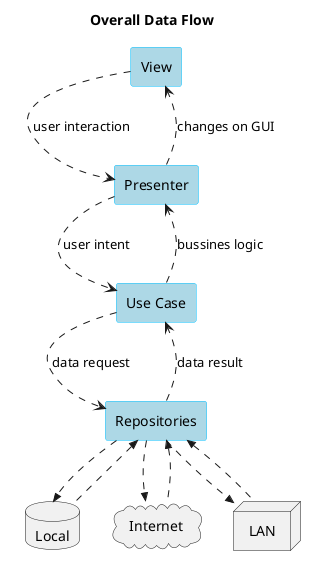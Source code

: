 @startuml DFLOW_
title Overall Data Flow 
'skinparam ArrowColor<<flow>> #line.dashed:blue;text:Black
skinparam rectangle {
BackgroundColor LightBlue
BorderColor DeepSkyBlue
}

rectangle "View" as view
rectangle "Presenter" as pres
rectangle "Use Case" as ucase
rectangle "Repositories" as reps
database "Local" as db
cloud "Internet" as net
node "LAN" as lan

view -[hidden]- pres
pres -[hidden]- ucase
ucase -[hidden]- reps
reps -[hidden]- db
db -[hidden] net
net -[hidden] lan

view .> pres  : user interaction
pres .> ucase  : user intent
ucase .> reps  : data request
reps .>> db
reps .>> net
reps .>> lan
reps <<. db <<flow>>
reps <<. net <<flow>>
reps <<. lan <<flow>>
reps .> ucase <<flow>> : data result
ucase .> pres <<flow>> : bussines logic
pres .> view <<flow>> : changes on GUI

@enduml